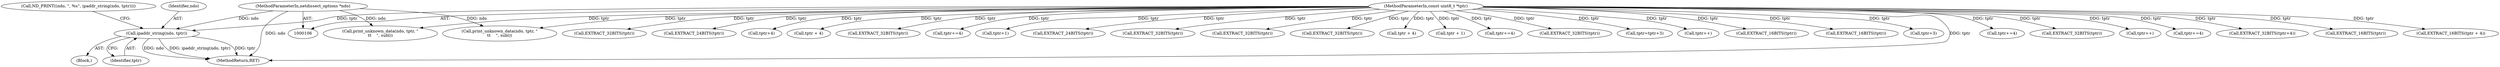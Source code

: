 digraph "0_tcpdump_5d0d76e88ee2d3236d7e032589d6f1d4ec5f7b1e@pointer" {
"1000180" [label="(Call,ipaddr_string(ndo, tptr))"];
"1000107" [label="(MethodParameterIn,netdissect_options *ndo)"];
"1000108" [label="(MethodParameterIn,const uint8_t *tptr)"];
"1000439" [label="(Call,tptr+=4)"];
"1000462" [label="(Call,EXTRACT_32BITS(tptr))"];
"1000182" [label="(Identifier,tptr)"];
"1000396" [label="(Call,tptr++)"];
"1000480" [label="(Call,tptr+=4)"];
"1000178" [label="(Block,)"];
"1000107" [label="(MethodParameterIn,netdissect_options *ndo)"];
"1000163" [label="(Call,EXTRACT_32BITS(tptr+4))"];
"1000601" [label="(MethodReturn,RET)"];
"1000344" [label="(Call,EXTRACT_16BITS(tptr))"];
"1000524" [label="(Call,EXTRACT_16BITS(tptr + 4))"];
"1000577" [label="(Call,print_unknown_data(ndo, tptr, \"\n\t\t    \", subl))"];
"1000294" [label="(Call,EXTRACT_32BITS(tptr))"];
"1000175" [label="(Call,ND_PRINT((ndo, \", %s\", ipaddr_string(ndo, tptr))))"];
"1000326" [label="(Call,EXTRACT_24BITS(tptr))"];
"1000588" [label="(Call,print_unknown_data(ndo, tptr, \"\n\t\t    \", subl))"];
"1000164" [label="(Call,tptr+4)"];
"1000525" [label="(Call,tptr + 4)"];
"1000152" [label="(Call,EXTRACT_32BITS(tptr))"];
"1000248" [label="(Call,tptr+=4)"];
"1000367" [label="(Call,tptr+1)"];
"1000382" [label="(Call,EXTRACT_24BITS(tptr))"];
"1000230" [label="(Call,EXTRACT_32BITS(tptr))"];
"1000538" [label="(Call,EXTRACT_32BITS(tptr))"];
"1000180" [label="(Call,ipaddr_string(ndo, tptr))"];
"1000501" [label="(Call,EXTRACT_32BITS(tptr))"];
"1000108" [label="(MethodParameterIn,const uint8_t *tptr)"];
"1000565" [label="(Call,tptr + 4)"];
"1000436" [label="(Call,tptr + 1)"];
"1000312" [label="(Call,tptr+=4)"];
"1000195" [label="(Call,EXTRACT_32BITS(tptr))"];
"1000384" [label="(Call,tptr=tptr+3)"];
"1000181" [label="(Identifier,ndo)"];
"1000274" [label="(Call,tptr++)"];
"1000346" [label="(Call,EXTRACT_16BITS(tptr))"];
"1000403" [label="(Call,EXTRACT_16BITS(tptr))"];
"1000386" [label="(Call,tptr+3)"];
"1000180" -> "1000178"  [label="AST: "];
"1000180" -> "1000182"  [label="CFG: "];
"1000181" -> "1000180"  [label="AST: "];
"1000182" -> "1000180"  [label="AST: "];
"1000175" -> "1000180"  [label="CFG: "];
"1000180" -> "1000601"  [label="DDG: tptr"];
"1000180" -> "1000601"  [label="DDG: ndo"];
"1000180" -> "1000601"  [label="DDG: ipaddr_string(ndo, tptr)"];
"1000107" -> "1000180"  [label="DDG: ndo"];
"1000108" -> "1000180"  [label="DDG: tptr"];
"1000107" -> "1000106"  [label="AST: "];
"1000107" -> "1000601"  [label="DDG: ndo"];
"1000107" -> "1000577"  [label="DDG: ndo"];
"1000107" -> "1000588"  [label="DDG: ndo"];
"1000108" -> "1000106"  [label="AST: "];
"1000108" -> "1000601"  [label="DDG: tptr"];
"1000108" -> "1000152"  [label="DDG: tptr"];
"1000108" -> "1000163"  [label="DDG: tptr"];
"1000108" -> "1000164"  [label="DDG: tptr"];
"1000108" -> "1000195"  [label="DDG: tptr"];
"1000108" -> "1000230"  [label="DDG: tptr"];
"1000108" -> "1000248"  [label="DDG: tptr"];
"1000108" -> "1000274"  [label="DDG: tptr"];
"1000108" -> "1000294"  [label="DDG: tptr"];
"1000108" -> "1000312"  [label="DDG: tptr"];
"1000108" -> "1000326"  [label="DDG: tptr"];
"1000108" -> "1000344"  [label="DDG: tptr"];
"1000108" -> "1000346"  [label="DDG: tptr"];
"1000108" -> "1000367"  [label="DDG: tptr"];
"1000108" -> "1000382"  [label="DDG: tptr"];
"1000108" -> "1000384"  [label="DDG: tptr"];
"1000108" -> "1000386"  [label="DDG: tptr"];
"1000108" -> "1000396"  [label="DDG: tptr"];
"1000108" -> "1000403"  [label="DDG: tptr"];
"1000108" -> "1000436"  [label="DDG: tptr"];
"1000108" -> "1000439"  [label="DDG: tptr"];
"1000108" -> "1000462"  [label="DDG: tptr"];
"1000108" -> "1000480"  [label="DDG: tptr"];
"1000108" -> "1000501"  [label="DDG: tptr"];
"1000108" -> "1000524"  [label="DDG: tptr"];
"1000108" -> "1000525"  [label="DDG: tptr"];
"1000108" -> "1000538"  [label="DDG: tptr"];
"1000108" -> "1000565"  [label="DDG: tptr"];
"1000108" -> "1000577"  [label="DDG: tptr"];
"1000108" -> "1000588"  [label="DDG: tptr"];
}
